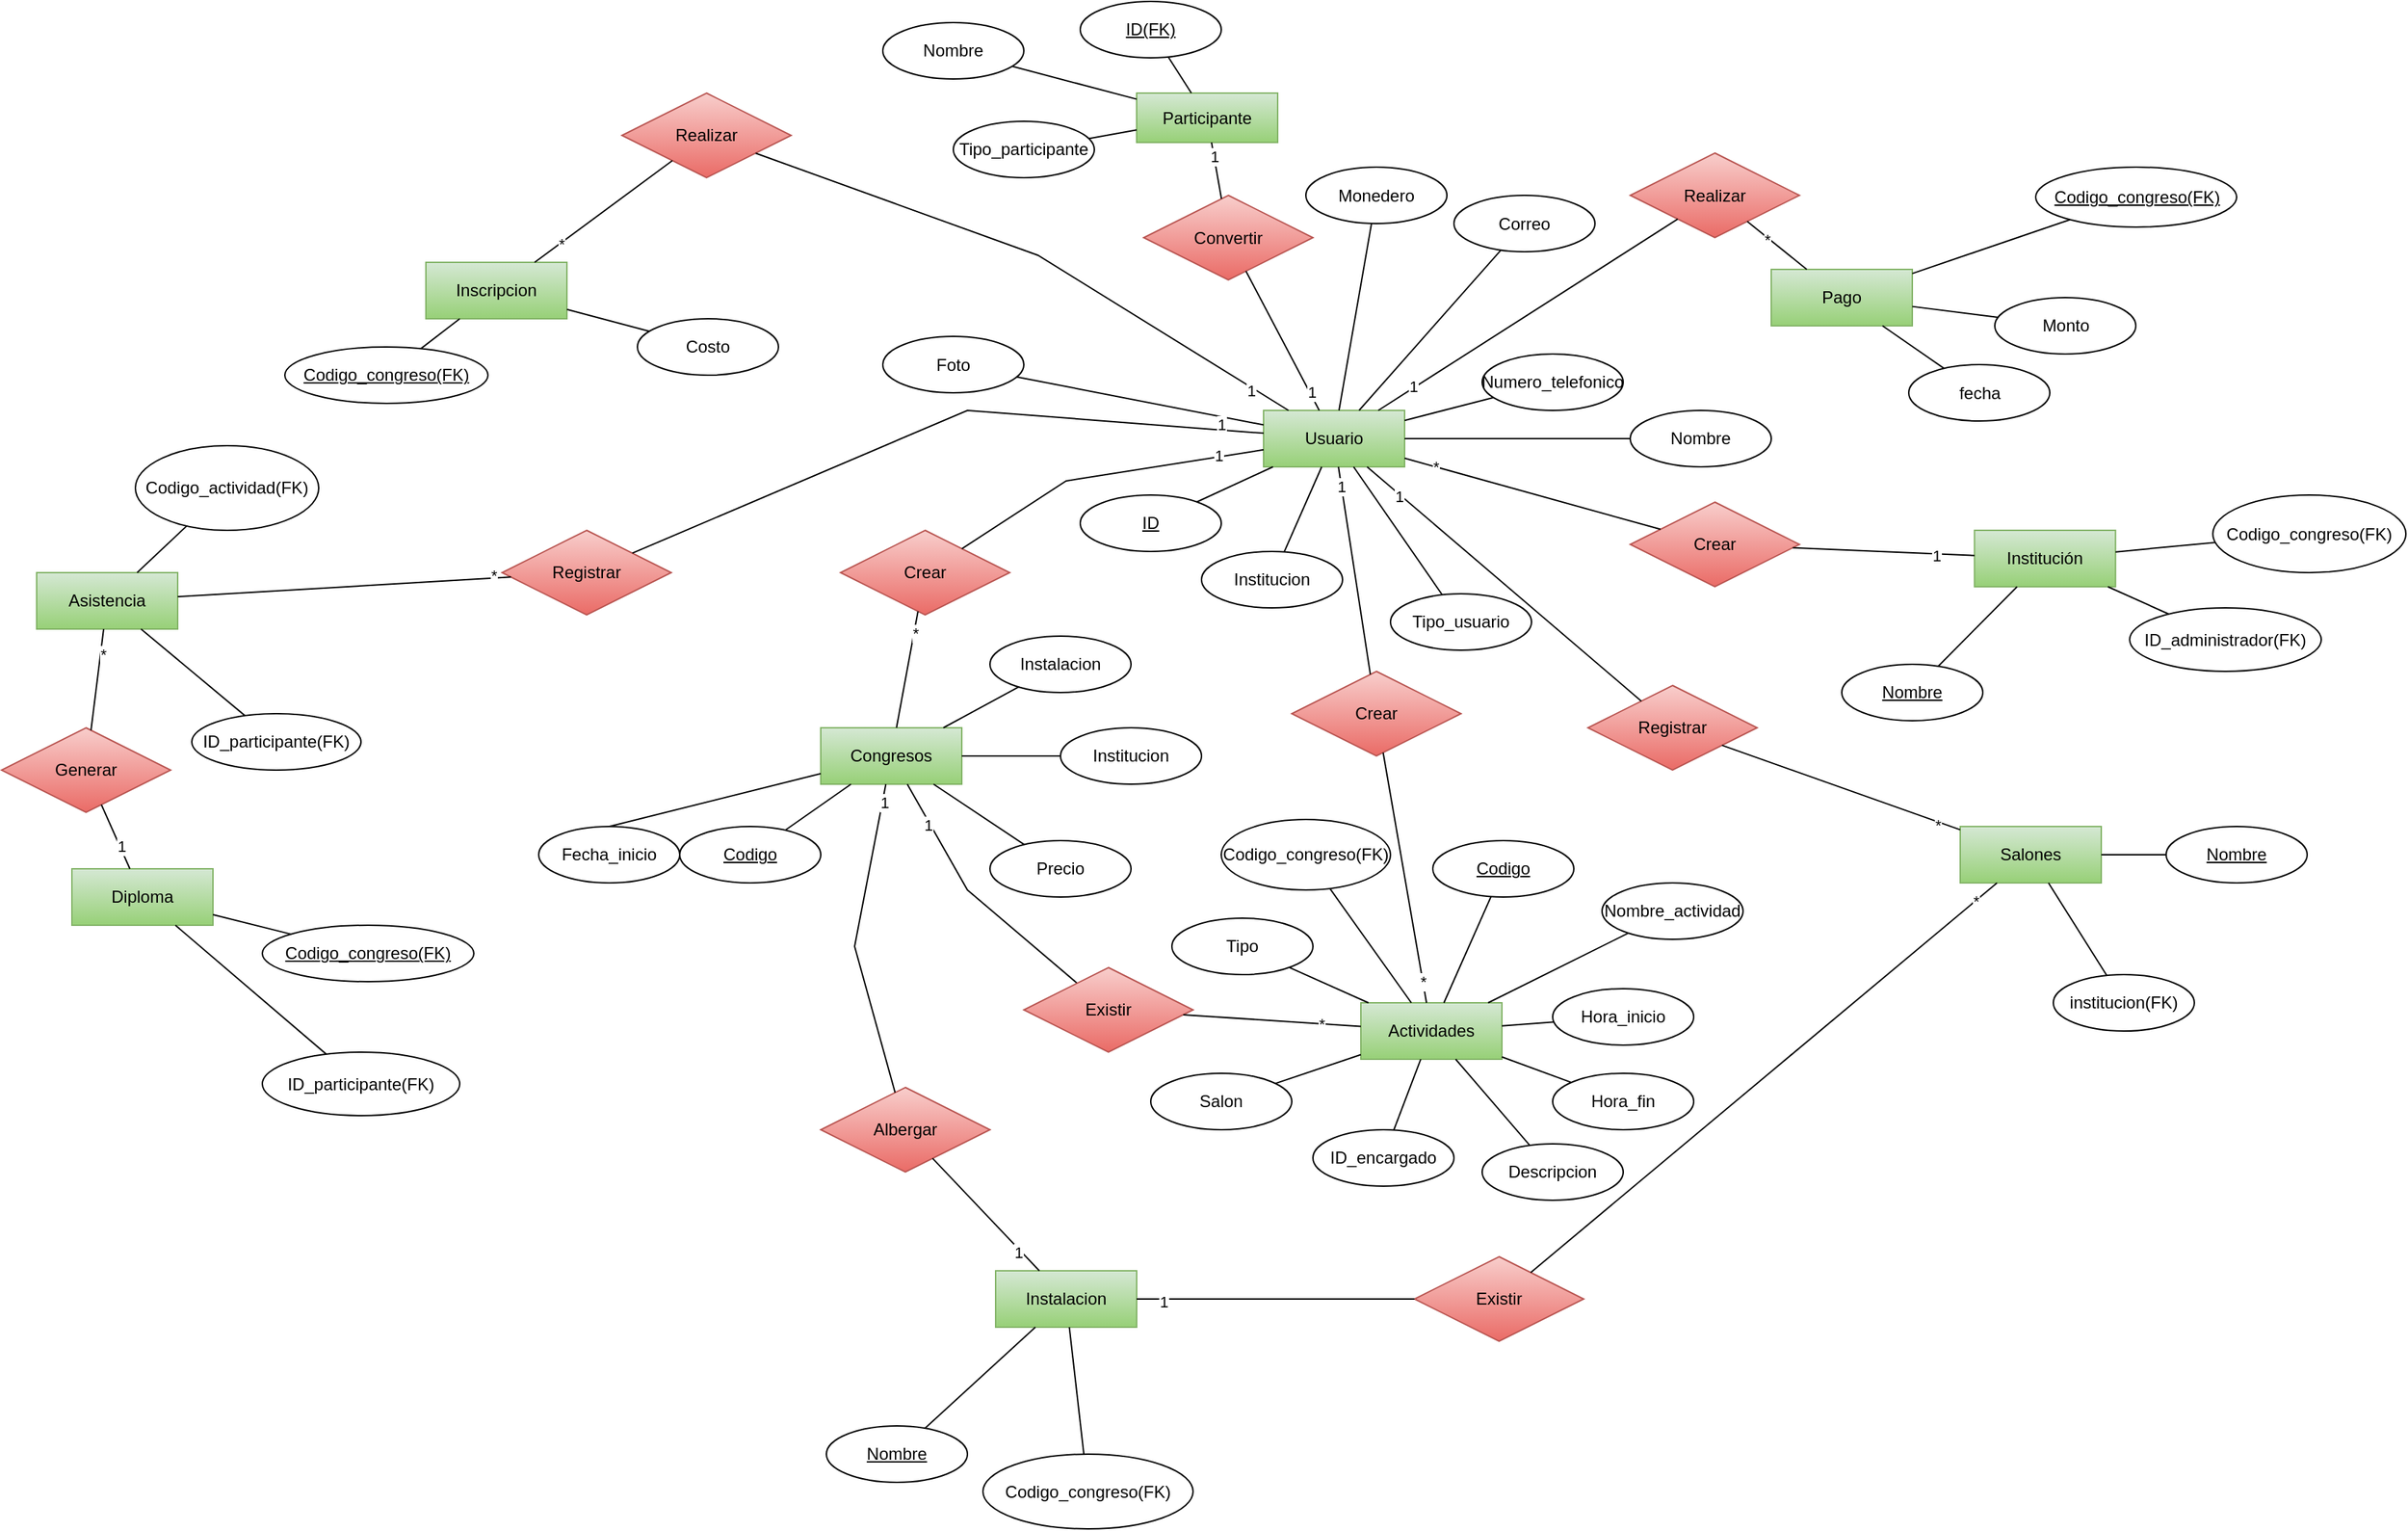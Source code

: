 <mxfile version="28.2.0">
  <diagram name="Página-1" id="z4ZHHx1dW8HFqXrWjtYF">
    <mxGraphModel dx="2134" dy="507" grid="1" gridSize="10" guides="1" tooltips="1" connect="1" arrows="1" fold="1" page="1" pageScale="1" pageWidth="827" pageHeight="1169" math="0" shadow="0">
      <root>
        <mxCell id="0" />
        <mxCell id="1" parent="0" />
        <mxCell id="nPS0i1MAZZOlSy1IJu1n-2" value="Participante" style="whiteSpace=wrap;html=1;align=center;fillColor=#d5e8d4;gradientColor=#97d077;strokeColor=#82b366;" parent="1" vertex="1">
          <mxGeometry x="620" y="95" width="100" height="35" as="geometry" />
        </mxCell>
        <mxCell id="nPS0i1MAZZOlSy1IJu1n-3" value="Congresos" style="whiteSpace=wrap;html=1;align=center;fillColor=#d5e8d4;gradientColor=#97d077;strokeColor=#82b366;" parent="1" vertex="1">
          <mxGeometry x="396" y="545" width="100" height="40" as="geometry" />
        </mxCell>
        <mxCell id="nPS0i1MAZZOlSy1IJu1n-4" value="Usuario" style="whiteSpace=wrap;html=1;align=center;fillColor=#d5e8d4;gradientColor=#97d077;strokeColor=#82b366;" parent="1" vertex="1">
          <mxGeometry x="710" y="320" width="100" height="40" as="geometry" />
        </mxCell>
        <mxCell id="nPS0i1MAZZOlSy1IJu1n-5" value="Inscripcion" style="whiteSpace=wrap;html=1;align=center;fillColor=#d5e8d4;gradientColor=#97d077;strokeColor=#82b366;" parent="1" vertex="1">
          <mxGeometry x="116" y="215" width="100" height="40" as="geometry" />
        </mxCell>
        <mxCell id="nPS0i1MAZZOlSy1IJu1n-6" value="Pago" style="whiteSpace=wrap;html=1;align=center;fillColor=#d5e8d4;gradientColor=#97d077;strokeColor=#82b366;" parent="1" vertex="1">
          <mxGeometry x="1070" y="220" width="100" height="40" as="geometry" />
        </mxCell>
        <mxCell id="nPS0i1MAZZOlSy1IJu1n-7" value="Institución" style="whiteSpace=wrap;html=1;align=center;fillColor=#d5e8d4;gradientColor=#97d077;strokeColor=#82b366;" parent="1" vertex="1">
          <mxGeometry x="1214.12" y="405" width="100" height="40" as="geometry" />
        </mxCell>
        <mxCell id="nPS0i1MAZZOlSy1IJu1n-8" value="Actividades" style="whiteSpace=wrap;html=1;align=center;fillColor=#d5e8d4;gradientColor=#97d077;strokeColor=#82b366;" parent="1" vertex="1">
          <mxGeometry x="779" y="740" width="100" height="40" as="geometry" />
        </mxCell>
        <mxCell id="CbRSpRGA7L23qUhm0tEp-2" value="Salones" style="whiteSpace=wrap;html=1;align=center;fillColor=#d5e8d4;gradientColor=#97d077;strokeColor=#82b366;" parent="1" vertex="1">
          <mxGeometry x="1204" y="615" width="100" height="40" as="geometry" />
        </mxCell>
        <mxCell id="CbRSpRGA7L23qUhm0tEp-4" value="Fecha_inicio" style="ellipse;whiteSpace=wrap;html=1;align=center;" parent="1" vertex="1">
          <mxGeometry x="196" y="615" width="100" height="40" as="geometry" />
        </mxCell>
        <mxCell id="CbRSpRGA7L23qUhm0tEp-5" value="Codigo" style="ellipse;whiteSpace=wrap;html=1;align=center;fontStyle=4;" parent="1" vertex="1">
          <mxGeometry x="296" y="615" width="100" height="40" as="geometry" />
        </mxCell>
        <mxCell id="CbRSpRGA7L23qUhm0tEp-6" value="Precio" style="ellipse;whiteSpace=wrap;html=1;align=center;" parent="1" vertex="1">
          <mxGeometry x="516" y="625" width="100" height="40" as="geometry" />
        </mxCell>
        <mxCell id="CbRSpRGA7L23qUhm0tEp-7" value="Institucion" style="ellipse;whiteSpace=wrap;html=1;align=center;" parent="1" vertex="1">
          <mxGeometry x="566" y="545" width="100" height="40" as="geometry" />
        </mxCell>
        <mxCell id="CbRSpRGA7L23qUhm0tEp-14" value="" style="endArrow=none;html=1;rounded=0;entryX=0.5;entryY=0;entryDx=0;entryDy=0;" parent="1" source="nPS0i1MAZZOlSy1IJu1n-3" target="CbRSpRGA7L23qUhm0tEp-4" edge="1">
          <mxGeometry relative="1" as="geometry">
            <mxPoint x="326" y="635" as="sourcePoint" />
            <mxPoint x="486" y="635" as="targetPoint" />
          </mxGeometry>
        </mxCell>
        <mxCell id="CbRSpRGA7L23qUhm0tEp-15" value="&lt;span style=&quot;color: rgba(0, 0, 0, 0); font-family: monospace; font-size: 0px; text-align: start; background-color: rgb(236, 236, 236);&quot;&gt;%3CmxGraphModel%3E%3Croot%3E%3CmxCell%20id%3D%220%22%2F%3E%3CmxCell%20id%3D%221%22%20parent%3D%220%22%2F%3E%3CmxCell%20id%3D%222%22%20value%3D%22%22%20style%3D%22endArrow%3Dnone%3Bhtml%3D1%3Brounded%3D0%3BentryX%3D0.5%3BentryY%3D0%3BentryDx%3D0%3BentryDy%3D0%3B%22%20edge%3D%221%22%20parent%3D%221%22%3E%3CmxGeometry%20relative%3D%221%22%20as%3D%22geometry%22%3E%3CmxPoint%20x%3D%22283%22%20y%3D%22170%22%20as%3D%22sourcePoint%22%2F%3E%3CmxPoint%20x%3D%22260%22%20y%3D%22240%22%20as%3D%22targetPoint%22%2F%3E%3C%2FmxGeometry%3E%3C%2FmxCell%3E%3C%2Froot%3E%3C%2FmxGraphModel%3E&lt;/span&gt;" style="endArrow=none;html=1;rounded=0;" parent="1" source="nPS0i1MAZZOlSy1IJu1n-3" target="CbRSpRGA7L23qUhm0tEp-5" edge="1">
          <mxGeometry relative="1" as="geometry">
            <mxPoint x="309" y="645" as="sourcePoint" />
            <mxPoint x="286" y="715" as="targetPoint" />
          </mxGeometry>
        </mxCell>
        <mxCell id="CbRSpRGA7L23qUhm0tEp-16" value="" style="endArrow=none;html=1;rounded=0;" parent="1" source="nPS0i1MAZZOlSy1IJu1n-3" target="BLO4KrU1FRgQuHpVXwGi-27" edge="1">
          <mxGeometry relative="1" as="geometry">
            <mxPoint x="449" y="595" as="sourcePoint" />
            <mxPoint x="547.646" y="710.726" as="targetPoint" />
            <Array as="points">
              <mxPoint x="500" y="660" />
            </Array>
          </mxGeometry>
        </mxCell>
        <mxCell id="BLO4KrU1FRgQuHpVXwGi-34" value="1" style="edgeLabel;html=1;align=center;verticalAlign=middle;resizable=0;points=[];" vertex="1" connectable="0" parent="CbRSpRGA7L23qUhm0tEp-16">
          <mxGeometry x="-0.659" y="-1" relative="1" as="geometry">
            <mxPoint x="-1" as="offset" />
          </mxGeometry>
        </mxCell>
        <mxCell id="CbRSpRGA7L23qUhm0tEp-17" value="" style="endArrow=none;html=1;rounded=0;" parent="1" source="nPS0i1MAZZOlSy1IJu1n-3" target="CbRSpRGA7L23qUhm0tEp-6" edge="1">
          <mxGeometry relative="1" as="geometry">
            <mxPoint x="549" y="615" as="sourcePoint" />
            <mxPoint x="526" y="685" as="targetPoint" />
          </mxGeometry>
        </mxCell>
        <mxCell id="CbRSpRGA7L23qUhm0tEp-18" value="" style="endArrow=none;html=1;rounded=0;" parent="1" source="nPS0i1MAZZOlSy1IJu1n-3" target="CbRSpRGA7L23qUhm0tEp-7" edge="1">
          <mxGeometry relative="1" as="geometry">
            <mxPoint x="469" y="565" as="sourcePoint" />
            <mxPoint x="446" y="635" as="targetPoint" />
          </mxGeometry>
        </mxCell>
        <mxCell id="CbRSpRGA7L23qUhm0tEp-19" value="Foto" style="ellipse;whiteSpace=wrap;html=1;align=center;" parent="1" vertex="1">
          <mxGeometry x="440" y="267.5" width="100" height="40" as="geometry" />
        </mxCell>
        <mxCell id="CbRSpRGA7L23qUhm0tEp-20" value="Nombre" style="ellipse;whiteSpace=wrap;html=1;align=center;" parent="1" vertex="1">
          <mxGeometry x="440" y="45" width="100" height="40" as="geometry" />
        </mxCell>
        <mxCell id="CbRSpRGA7L23qUhm0tEp-22" value="Correo" style="ellipse;whiteSpace=wrap;html=1;align=center;" parent="1" vertex="1">
          <mxGeometry x="845" y="167.5" width="100" height="40" as="geometry" />
        </mxCell>
        <mxCell id="CbRSpRGA7L23qUhm0tEp-23" value="Numero_telefonico" style="ellipse;whiteSpace=wrap;html=1;align=center;" parent="1" vertex="1">
          <mxGeometry x="865" y="280" width="100" height="40" as="geometry" />
        </mxCell>
        <mxCell id="CbRSpRGA7L23qUhm0tEp-25" value="ID(FK)" style="ellipse;whiteSpace=wrap;html=1;align=center;fontStyle=4;" parent="1" vertex="1">
          <mxGeometry x="580" y="30" width="100" height="40" as="geometry" />
        </mxCell>
        <mxCell id="CbRSpRGA7L23qUhm0tEp-27" value="" style="endArrow=none;html=1;rounded=0;" parent="1" source="nPS0i1MAZZOlSy1IJu1n-4" target="CbRSpRGA7L23qUhm0tEp-19" edge="1">
          <mxGeometry relative="1" as="geometry">
            <mxPoint x="470" y="188" as="sourcePoint" />
            <mxPoint x="615" y="155" as="targetPoint" />
          </mxGeometry>
        </mxCell>
        <mxCell id="CbRSpRGA7L23qUhm0tEp-29" value="" style="endArrow=none;html=1;rounded=0;" parent="1" source="nPS0i1MAZZOlSy1IJu1n-2" target="CbRSpRGA7L23qUhm0tEp-25" edge="1">
          <mxGeometry relative="1" as="geometry">
            <mxPoint x="760" y="178" as="sourcePoint" />
            <mxPoint x="905" y="145" as="targetPoint" />
          </mxGeometry>
        </mxCell>
        <mxCell id="CbRSpRGA7L23qUhm0tEp-30" value="" style="endArrow=none;html=1;rounded=0;" parent="1" source="nPS0i1MAZZOlSy1IJu1n-4" target="CbRSpRGA7L23qUhm0tEp-22" edge="1">
          <mxGeometry relative="1" as="geometry">
            <mxPoint x="770" y="168" as="sourcePoint" />
            <mxPoint x="915" y="135" as="targetPoint" />
          </mxGeometry>
        </mxCell>
        <mxCell id="CbRSpRGA7L23qUhm0tEp-31" value="" style="endArrow=none;html=1;rounded=0;" parent="1" source="nPS0i1MAZZOlSy1IJu1n-4" target="CbRSpRGA7L23qUhm0tEp-23" edge="1">
          <mxGeometry relative="1" as="geometry">
            <mxPoint x="770" y="168" as="sourcePoint" />
            <mxPoint x="915" y="135" as="targetPoint" />
          </mxGeometry>
        </mxCell>
        <mxCell id="CbRSpRGA7L23qUhm0tEp-32" value="" style="endArrow=none;html=1;rounded=0;" parent="1" source="nPS0i1MAZZOlSy1IJu1n-2" target="CbRSpRGA7L23qUhm0tEp-20" edge="1">
          <mxGeometry relative="1" as="geometry">
            <mxPoint x="690" y="198" as="sourcePoint" />
            <mxPoint x="835" y="165" as="targetPoint" />
          </mxGeometry>
        </mxCell>
        <mxCell id="CbRSpRGA7L23qUhm0tEp-33" value="Costo" style="ellipse;whiteSpace=wrap;html=1;align=center;" parent="1" vertex="1">
          <mxGeometry x="266" y="255" width="100" height="40" as="geometry" />
        </mxCell>
        <mxCell id="CbRSpRGA7L23qUhm0tEp-34" value="Codigo_congreso(FK)" style="ellipse;whiteSpace=wrap;html=1;align=center;fontStyle=4;" parent="1" vertex="1">
          <mxGeometry x="16" y="275" width="144" height="40" as="geometry" />
        </mxCell>
        <mxCell id="CbRSpRGA7L23qUhm0tEp-35" value="" style="endArrow=none;html=1;rounded=0;" parent="1" source="CbRSpRGA7L23qUhm0tEp-34" target="nPS0i1MAZZOlSy1IJu1n-5" edge="1">
          <mxGeometry relative="1" as="geometry">
            <mxPoint x="176" y="338" as="sourcePoint" />
            <mxPoint x="321" y="305" as="targetPoint" />
          </mxGeometry>
        </mxCell>
        <mxCell id="CbRSpRGA7L23qUhm0tEp-36" value="" style="endArrow=none;html=1;rounded=0;" parent="1" source="nPS0i1MAZZOlSy1IJu1n-5" target="CbRSpRGA7L23qUhm0tEp-33" edge="1">
          <mxGeometry relative="1" as="geometry">
            <mxPoint x="166" y="278" as="sourcePoint" />
            <mxPoint x="311" y="245" as="targetPoint" />
          </mxGeometry>
        </mxCell>
        <mxCell id="CbRSpRGA7L23qUhm0tEp-37" value="fecha" style="ellipse;whiteSpace=wrap;html=1;align=center;" parent="1" vertex="1">
          <mxGeometry x="1167.5" y="287.5" width="100" height="40" as="geometry" />
        </mxCell>
        <mxCell id="CbRSpRGA7L23qUhm0tEp-38" value="Codigo_congreso(FK)" style="ellipse;whiteSpace=wrap;html=1;align=center;fontStyle=4;" parent="1" vertex="1">
          <mxGeometry x="1257.5" y="147.5" width="142.5" height="42.5" as="geometry" />
        </mxCell>
        <mxCell id="CbRSpRGA7L23qUhm0tEp-39" value="Monto" style="ellipse;whiteSpace=wrap;html=1;align=center;" parent="1" vertex="1">
          <mxGeometry x="1228.5" y="240" width="100" height="40" as="geometry" />
        </mxCell>
        <mxCell id="CbRSpRGA7L23qUhm0tEp-40" value="" style="endArrow=none;html=1;rounded=0;" parent="1" source="nPS0i1MAZZOlSy1IJu1n-6" target="CbRSpRGA7L23qUhm0tEp-38" edge="1">
          <mxGeometry relative="1" as="geometry">
            <mxPoint x="1122.5" y="230" as="sourcePoint" />
            <mxPoint x="1282.5" y="230" as="targetPoint" />
          </mxGeometry>
        </mxCell>
        <mxCell id="CbRSpRGA7L23qUhm0tEp-42" value="" style="endArrow=none;html=1;rounded=0;" parent="1" source="nPS0i1MAZZOlSy1IJu1n-6" target="CbRSpRGA7L23qUhm0tEp-39" edge="1">
          <mxGeometry relative="1" as="geometry">
            <mxPoint x="1192.5" y="253" as="sourcePoint" />
            <mxPoint x="1337.5" y="220" as="targetPoint" />
          </mxGeometry>
        </mxCell>
        <mxCell id="CbRSpRGA7L23qUhm0tEp-43" value="" style="endArrow=none;html=1;rounded=0;" parent="1" source="nPS0i1MAZZOlSy1IJu1n-6" target="CbRSpRGA7L23qUhm0tEp-37" edge="1">
          <mxGeometry relative="1" as="geometry">
            <mxPoint x="1182.5" y="273" as="sourcePoint" />
            <mxPoint x="1205.804" y="311.981" as="targetPoint" />
          </mxGeometry>
        </mxCell>
        <mxCell id="CbRSpRGA7L23qUhm0tEp-44" value="Monedero" style="ellipse;whiteSpace=wrap;html=1;align=center;" parent="1" vertex="1">
          <mxGeometry x="740" y="147.5" width="100" height="40" as="geometry" />
        </mxCell>
        <mxCell id="CbRSpRGA7L23qUhm0tEp-46" value="Tipo_usuario" style="ellipse;whiteSpace=wrap;html=1;align=center;" parent="1" vertex="1">
          <mxGeometry x="800" y="450" width="100" height="40" as="geometry" />
        </mxCell>
        <mxCell id="CbRSpRGA7L23qUhm0tEp-47" value="ID" style="ellipse;whiteSpace=wrap;html=1;align=center;fontStyle=4;" parent="1" vertex="1">
          <mxGeometry x="580" y="380" width="100" height="40" as="geometry" />
        </mxCell>
        <mxCell id="CbRSpRGA7L23qUhm0tEp-49" value="" style="endArrow=none;html=1;rounded=0;" parent="1" source="CbRSpRGA7L23qUhm0tEp-47" target="nPS0i1MAZZOlSy1IJu1n-4" edge="1">
          <mxGeometry relative="1" as="geometry">
            <mxPoint x="580" y="323" as="sourcePoint" />
            <mxPoint x="725" y="290" as="targetPoint" />
          </mxGeometry>
        </mxCell>
        <mxCell id="CbRSpRGA7L23qUhm0tEp-50" value="" style="endArrow=none;html=1;rounded=0;" parent="1" source="nPS0i1MAZZOlSy1IJu1n-4" target="CbRSpRGA7L23qUhm0tEp-44" edge="1">
          <mxGeometry relative="1" as="geometry">
            <mxPoint x="720" y="290" as="sourcePoint" />
            <mxPoint x="769" y="295" as="targetPoint" />
          </mxGeometry>
        </mxCell>
        <mxCell id="CbRSpRGA7L23qUhm0tEp-51" value="" style="endArrow=none;html=1;rounded=0;" parent="1" source="CbRSpRGA7L23qUhm0tEp-46" target="nPS0i1MAZZOlSy1IJu1n-4" edge="1">
          <mxGeometry relative="1" as="geometry">
            <mxPoint x="800" y="430" as="sourcePoint" />
            <mxPoint x="925" y="400" as="targetPoint" />
          </mxGeometry>
        </mxCell>
        <mxCell id="CbRSpRGA7L23qUhm0tEp-52" value="Tipo_participante" style="ellipse;whiteSpace=wrap;html=1;align=center;" parent="1" vertex="1">
          <mxGeometry x="490" y="115" width="100" height="40" as="geometry" />
        </mxCell>
        <mxCell id="CbRSpRGA7L23qUhm0tEp-53" value="" style="endArrow=none;html=1;rounded=0;" parent="1" source="CbRSpRGA7L23qUhm0tEp-52" target="nPS0i1MAZZOlSy1IJu1n-2" edge="1">
          <mxGeometry relative="1" as="geometry">
            <mxPoint x="590" y="118" as="sourcePoint" />
            <mxPoint x="735" y="85" as="targetPoint" />
          </mxGeometry>
        </mxCell>
        <mxCell id="CbRSpRGA7L23qUhm0tEp-54" value="Salon" style="ellipse;whiteSpace=wrap;html=1;align=center;" parent="1" vertex="1">
          <mxGeometry x="630" y="790" width="100" height="40" as="geometry" />
        </mxCell>
        <mxCell id="CbRSpRGA7L23qUhm0tEp-55" value="ID_encargado" style="ellipse;whiteSpace=wrap;html=1;align=center;" parent="1" vertex="1">
          <mxGeometry x="745" y="830" width="100" height="40" as="geometry" />
        </mxCell>
        <mxCell id="CbRSpRGA7L23qUhm0tEp-57" value="Descripcion" style="ellipse;whiteSpace=wrap;html=1;align=center;" parent="1" vertex="1">
          <mxGeometry x="865" y="840" width="100" height="40" as="geometry" />
        </mxCell>
        <mxCell id="CbRSpRGA7L23qUhm0tEp-58" value="Tipo" style="ellipse;whiteSpace=wrap;html=1;align=center;" parent="1" vertex="1">
          <mxGeometry x="645" y="680" width="100" height="40" as="geometry" />
        </mxCell>
        <mxCell id="CbRSpRGA7L23qUhm0tEp-60" value="Hora_inicio" style="ellipse;whiteSpace=wrap;html=1;align=center;" parent="1" vertex="1">
          <mxGeometry x="915" y="730" width="100" height="40" as="geometry" />
        </mxCell>
        <mxCell id="CbRSpRGA7L23qUhm0tEp-61" value="Hora_fin" style="ellipse;whiteSpace=wrap;html=1;align=center;" parent="1" vertex="1">
          <mxGeometry x="915" y="790" width="100" height="40" as="geometry" />
        </mxCell>
        <mxCell id="CbRSpRGA7L23qUhm0tEp-62" value="Codigo" style="ellipse;whiteSpace=wrap;html=1;align=center;fontStyle=4;" parent="1" vertex="1">
          <mxGeometry x="830" y="625" width="100" height="40" as="geometry" />
        </mxCell>
        <mxCell id="CbRSpRGA7L23qUhm0tEp-63" value="" style="endArrow=none;html=1;rounded=0;" parent="1" source="CbRSpRGA7L23qUhm0tEp-55" target="nPS0i1MAZZOlSy1IJu1n-8" edge="1">
          <mxGeometry relative="1" as="geometry">
            <mxPoint x="805" y="833" as="sourcePoint" />
            <mxPoint x="950" y="800" as="targetPoint" />
          </mxGeometry>
        </mxCell>
        <mxCell id="CbRSpRGA7L23qUhm0tEp-64" value="" style="endArrow=none;html=1;rounded=0;" parent="1" source="CbRSpRGA7L23qUhm0tEp-62" target="nPS0i1MAZZOlSy1IJu1n-8" edge="1">
          <mxGeometry relative="1" as="geometry">
            <mxPoint x="825" y="803" as="sourcePoint" />
            <mxPoint x="970" y="770" as="targetPoint" />
          </mxGeometry>
        </mxCell>
        <mxCell id="CbRSpRGA7L23qUhm0tEp-66" value="" style="endArrow=none;html=1;rounded=0;" parent="1" source="nPS0i1MAZZOlSy1IJu1n-8" target="CbRSpRGA7L23qUhm0tEp-60" edge="1">
          <mxGeometry relative="1" as="geometry">
            <mxPoint x="845" y="793" as="sourcePoint" />
            <mxPoint x="985" y="760" as="targetPoint" />
          </mxGeometry>
        </mxCell>
        <mxCell id="CbRSpRGA7L23qUhm0tEp-67" value="" style="endArrow=none;html=1;rounded=0;" parent="1" source="nPS0i1MAZZOlSy1IJu1n-8" target="CbRSpRGA7L23qUhm0tEp-61" edge="1">
          <mxGeometry relative="1" as="geometry">
            <mxPoint x="835" y="873" as="sourcePoint" />
            <mxPoint x="980" y="840" as="targetPoint" />
          </mxGeometry>
        </mxCell>
        <mxCell id="CbRSpRGA7L23qUhm0tEp-68" value="" style="endArrow=none;html=1;rounded=0;" parent="1" source="nPS0i1MAZZOlSy1IJu1n-8" target="CbRSpRGA7L23qUhm0tEp-57" edge="1">
          <mxGeometry relative="1" as="geometry">
            <mxPoint x="965" y="843" as="sourcePoint" />
            <mxPoint x="1110" y="810" as="targetPoint" />
          </mxGeometry>
        </mxCell>
        <mxCell id="CbRSpRGA7L23qUhm0tEp-69" value="" style="endArrow=none;html=1;rounded=0;" parent="1" source="CbRSpRGA7L23qUhm0tEp-54" target="nPS0i1MAZZOlSy1IJu1n-8" edge="1">
          <mxGeometry relative="1" as="geometry">
            <mxPoint x="855" y="873" as="sourcePoint" />
            <mxPoint x="1000" y="840" as="targetPoint" />
          </mxGeometry>
        </mxCell>
        <mxCell id="CbRSpRGA7L23qUhm0tEp-70" value="" style="endArrow=none;html=1;rounded=0;" parent="1" source="CbRSpRGA7L23qUhm0tEp-58" target="nPS0i1MAZZOlSy1IJu1n-8" edge="1">
          <mxGeometry relative="1" as="geometry">
            <mxPoint x="835" y="793" as="sourcePoint" />
            <mxPoint x="980" y="760" as="targetPoint" />
          </mxGeometry>
        </mxCell>
        <mxCell id="CbRSpRGA7L23qUhm0tEp-72" value="ID_administrador(FK)" style="ellipse;whiteSpace=wrap;html=1;align=center;" parent="1" vertex="1">
          <mxGeometry x="1324.12" y="460" width="135.88" height="45" as="geometry" />
        </mxCell>
        <mxCell id="CbRSpRGA7L23qUhm0tEp-74" value="Codigo_congreso(FK)" style="ellipse;whiteSpace=wrap;html=1;align=center;" parent="1" vertex="1">
          <mxGeometry x="1383.12" y="380" width="136.88" height="55" as="geometry" />
        </mxCell>
        <mxCell id="CbRSpRGA7L23qUhm0tEp-76" value="Nombre" style="ellipse;whiteSpace=wrap;html=1;align=center;fontStyle=4;" parent="1" vertex="1">
          <mxGeometry x="1120" y="500" width="100" height="40" as="geometry" />
        </mxCell>
        <mxCell id="CbRSpRGA7L23qUhm0tEp-77" value="" style="endArrow=none;html=1;rounded=0;" parent="1" source="nPS0i1MAZZOlSy1IJu1n-7" target="CbRSpRGA7L23qUhm0tEp-76" edge="1">
          <mxGeometry relative="1" as="geometry">
            <mxPoint x="1194.12" y="468" as="sourcePoint" />
            <mxPoint x="1205.038" y="476.834" as="targetPoint" />
          </mxGeometry>
        </mxCell>
        <mxCell id="CbRSpRGA7L23qUhm0tEp-78" value="" style="endArrow=none;html=1;rounded=0;" parent="1" source="nPS0i1MAZZOlSy1IJu1n-7" target="CbRSpRGA7L23qUhm0tEp-72" edge="1">
          <mxGeometry relative="1" as="geometry">
            <mxPoint x="1324.12" y="528" as="sourcePoint" />
            <mxPoint x="1469.12" y="495" as="targetPoint" />
          </mxGeometry>
        </mxCell>
        <mxCell id="CbRSpRGA7L23qUhm0tEp-79" value="" style="endArrow=none;html=1;rounded=0;" parent="1" source="CbRSpRGA7L23qUhm0tEp-74" target="nPS0i1MAZZOlSy1IJu1n-7" edge="1">
          <mxGeometry relative="1" as="geometry">
            <mxPoint x="1354.12" y="538" as="sourcePoint" />
            <mxPoint x="1499.12" y="505" as="targetPoint" />
          </mxGeometry>
        </mxCell>
        <mxCell id="CbRSpRGA7L23qUhm0tEp-80" value="institucion(FK)" style="ellipse;whiteSpace=wrap;html=1;align=center;" parent="1" vertex="1">
          <mxGeometry x="1270" y="720" width="100" height="40" as="geometry" />
        </mxCell>
        <mxCell id="CbRSpRGA7L23qUhm0tEp-82" value="Nombre" style="ellipse;whiteSpace=wrap;html=1;align=center;fontStyle=4;" parent="1" vertex="1">
          <mxGeometry x="1350" y="615" width="100" height="40" as="geometry" />
        </mxCell>
        <mxCell id="CbRSpRGA7L23qUhm0tEp-84" value="" style="endArrow=none;html=1;rounded=0;" parent="1" source="CbRSpRGA7L23qUhm0tEp-80" target="CbRSpRGA7L23qUhm0tEp-2" edge="1">
          <mxGeometry relative="1" as="geometry">
            <mxPoint x="1160" y="628" as="sourcePoint" />
            <mxPoint x="1305" y="595" as="targetPoint" />
          </mxGeometry>
        </mxCell>
        <mxCell id="CbRSpRGA7L23qUhm0tEp-85" value="" style="endArrow=none;html=1;rounded=0;" parent="1" source="CbRSpRGA7L23qUhm0tEp-2" target="CbRSpRGA7L23qUhm0tEp-82" edge="1">
          <mxGeometry relative="1" as="geometry">
            <mxPoint x="1340" y="595" as="sourcePoint" />
            <mxPoint x="1485" y="562" as="targetPoint" />
          </mxGeometry>
        </mxCell>
        <mxCell id="CbRSpRGA7L23qUhm0tEp-87" value="Asistencia" style="whiteSpace=wrap;html=1;align=center;fillColor=#d5e8d4;gradientColor=#97d077;strokeColor=#82b366;" parent="1" vertex="1">
          <mxGeometry x="-160" y="435" width="100" height="40" as="geometry" />
        </mxCell>
        <mxCell id="CbRSpRGA7L23qUhm0tEp-91" value="ID_participante(FK)" style="ellipse;whiteSpace=wrap;html=1;align=center;" parent="1" vertex="1">
          <mxGeometry x="-50" y="535" width="120" height="40" as="geometry" />
        </mxCell>
        <mxCell id="CbRSpRGA7L23qUhm0tEp-92" value="Nombre_actividad" style="ellipse;whiteSpace=wrap;html=1;align=center;" parent="1" vertex="1">
          <mxGeometry x="950" y="655" width="100" height="40" as="geometry" />
        </mxCell>
        <mxCell id="CbRSpRGA7L23qUhm0tEp-93" value="" style="endArrow=none;html=1;rounded=0;" parent="1" source="nPS0i1MAZZOlSy1IJu1n-8" target="CbRSpRGA7L23qUhm0tEp-92" edge="1">
          <mxGeometry relative="1" as="geometry">
            <mxPoint x="795" y="710" as="sourcePoint" />
            <mxPoint x="820" y="751" as="targetPoint" />
          </mxGeometry>
        </mxCell>
        <mxCell id="CbRSpRGA7L23qUhm0tEp-97" value="" style="endArrow=none;html=1;rounded=0;" parent="1" source="CbRSpRGA7L23qUhm0tEp-87" target="CbRSpRGA7L23qUhm0tEp-91" edge="1">
          <mxGeometry relative="1" as="geometry">
            <mxPoint x="-90" y="495" as="sourcePoint" />
            <mxPoint x="-65" y="536" as="targetPoint" />
          </mxGeometry>
        </mxCell>
        <mxCell id="CbRSpRGA7L23qUhm0tEp-99" value="" style="endArrow=none;html=1;rounded=0;" parent="1" source="CbRSpRGA7L23qUhm0tEp-87" target="BLO4KrU1FRgQuHpVXwGi-38" edge="1">
          <mxGeometry relative="1" as="geometry">
            <mxPoint x="-40" y="485" as="sourcePoint" />
            <mxPoint x="-18.675" y="410.857" as="targetPoint" />
          </mxGeometry>
        </mxCell>
        <mxCell id="CbRSpRGA7L23qUhm0tEp-100" value="Diploma" style="whiteSpace=wrap;html=1;align=center;fillColor=#d5e8d4;gradientColor=#97d077;strokeColor=#82b366;" parent="1" vertex="1">
          <mxGeometry x="-135" y="645" width="100" height="40" as="geometry" />
        </mxCell>
        <mxCell id="CbRSpRGA7L23qUhm0tEp-102" value="ID_participante(FK)" style="ellipse;whiteSpace=wrap;html=1;align=center;" parent="1" vertex="1">
          <mxGeometry y="775" width="140" height="45" as="geometry" />
        </mxCell>
        <mxCell id="CbRSpRGA7L23qUhm0tEp-104" value="" style="endArrow=none;html=1;rounded=0;" parent="1" source="CbRSpRGA7L23qUhm0tEp-100" target="CbRSpRGA7L23qUhm0tEp-102" edge="1">
          <mxGeometry relative="1" as="geometry">
            <mxPoint x="-40" y="735" as="sourcePoint" />
            <mxPoint x="-15" y="776" as="targetPoint" />
          </mxGeometry>
        </mxCell>
        <mxCell id="CbRSpRGA7L23qUhm0tEp-105" value="Codigo_congreso(FK)" style="ellipse;whiteSpace=wrap;html=1;align=center;fontStyle=4;" parent="1" vertex="1">
          <mxGeometry y="685" width="150" height="40" as="geometry" />
        </mxCell>
        <mxCell id="CbRSpRGA7L23qUhm0tEp-106" value="" style="endArrow=none;html=1;rounded=0;" parent="1" source="CbRSpRGA7L23qUhm0tEp-100" target="CbRSpRGA7L23qUhm0tEp-105" edge="1">
          <mxGeometry relative="1" as="geometry">
            <mxPoint x="10" y="725" as="sourcePoint" />
            <mxPoint x="55" y="736" as="targetPoint" />
          </mxGeometry>
        </mxCell>
        <mxCell id="VpoUK2NA3Lu52OTUJrX9-1" value="Institucion" style="ellipse;whiteSpace=wrap;html=1;align=center;" parent="1" vertex="1">
          <mxGeometry x="666" y="420" width="100" height="40" as="geometry" />
        </mxCell>
        <mxCell id="VpoUK2NA3Lu52OTUJrX9-2" value="" style="endArrow=none;html=1;rounded=0;" parent="1" source="VpoUK2NA3Lu52OTUJrX9-1" target="nPS0i1MAZZOlSy1IJu1n-4" edge="1">
          <mxGeometry relative="1" as="geometry">
            <mxPoint x="716" y="410" as="sourcePoint" />
            <mxPoint x="770" y="385" as="targetPoint" />
          </mxGeometry>
        </mxCell>
        <mxCell id="VpoUK2NA3Lu52OTUJrX9-3" value="Realizar" style="shape=rhombus;perimeter=rhombusPerimeter;whiteSpace=wrap;html=1;align=center;fillColor=#f8cecc;strokeColor=#b85450;gradientColor=#ea6b66;" parent="1" vertex="1">
          <mxGeometry x="255" y="95" width="120" height="60" as="geometry" />
        </mxCell>
        <mxCell id="VpoUK2NA3Lu52OTUJrX9-4" value="" style="endArrow=none;html=1;rounded=0;" parent="1" source="VpoUK2NA3Lu52OTUJrX9-3" target="nPS0i1MAZZOlSy1IJu1n-4" edge="1">
          <mxGeometry relative="1" as="geometry">
            <mxPoint x="490" y="210" as="sourcePoint" />
            <mxPoint x="650" y="210" as="targetPoint" />
            <Array as="points">
              <mxPoint x="550" y="210" />
            </Array>
          </mxGeometry>
        </mxCell>
        <mxCell id="VpoUK2NA3Lu52OTUJrX9-6" value="1" style="edgeLabel;html=1;align=center;verticalAlign=middle;resizable=0;points=[];" parent="VpoUK2NA3Lu52OTUJrX9-4" vertex="1" connectable="0">
          <mxGeometry x="0.859" y="-2" relative="1" as="geometry">
            <mxPoint as="offset" />
          </mxGeometry>
        </mxCell>
        <mxCell id="VpoUK2NA3Lu52OTUJrX9-5" value="" style="endArrow=none;html=1;rounded=0;" parent="1" source="nPS0i1MAZZOlSy1IJu1n-5" target="VpoUK2NA3Lu52OTUJrX9-3" edge="1">
          <mxGeometry relative="1" as="geometry">
            <mxPoint x="456" y="85" as="sourcePoint" />
            <mxPoint x="616" y="85" as="targetPoint" />
          </mxGeometry>
        </mxCell>
        <mxCell id="VpoUK2NA3Lu52OTUJrX9-7" value="*" style="edgeLabel;html=1;align=center;verticalAlign=middle;resizable=0;points=[];" parent="VpoUK2NA3Lu52OTUJrX9-5" vertex="1" connectable="0">
          <mxGeometry x="-0.623" y="-1" relative="1" as="geometry">
            <mxPoint as="offset" />
          </mxGeometry>
        </mxCell>
        <mxCell id="VpoUK2NA3Lu52OTUJrX9-8" value="Realizar" style="shape=rhombus;perimeter=rhombusPerimeter;whiteSpace=wrap;html=1;align=center;fillColor=#f8cecc;strokeColor=#b85450;gradientColor=#ea6b66;" parent="1" vertex="1">
          <mxGeometry x="970" y="137.5" width="120" height="60" as="geometry" />
        </mxCell>
        <mxCell id="VpoUK2NA3Lu52OTUJrX9-9" value="" style="endArrow=none;html=1;rounded=0;" parent="1" source="nPS0i1MAZZOlSy1IJu1n-4" target="VpoUK2NA3Lu52OTUJrX9-8" edge="1">
          <mxGeometry relative="1" as="geometry">
            <mxPoint x="800" y="200" as="sourcePoint" />
            <mxPoint x="960" y="200" as="targetPoint" />
          </mxGeometry>
        </mxCell>
        <mxCell id="VpoUK2NA3Lu52OTUJrX9-13" value="1" style="edgeLabel;html=1;align=center;verticalAlign=middle;resizable=0;points=[];" parent="VpoUK2NA3Lu52OTUJrX9-9" vertex="1" connectable="0">
          <mxGeometry x="-0.76" y="1" relative="1" as="geometry">
            <mxPoint as="offset" />
          </mxGeometry>
        </mxCell>
        <mxCell id="VpoUK2NA3Lu52OTUJrX9-10" value="" style="endArrow=none;html=1;rounded=0;" parent="1" source="nPS0i1MAZZOlSy1IJu1n-6" target="VpoUK2NA3Lu52OTUJrX9-8" edge="1">
          <mxGeometry relative="1" as="geometry">
            <mxPoint x="887.5" y="120" as="sourcePoint" />
            <mxPoint x="1118.241" y="169.63" as="targetPoint" />
          </mxGeometry>
        </mxCell>
        <mxCell id="VpoUK2NA3Lu52OTUJrX9-14" value="*" style="edgeLabel;html=1;align=center;verticalAlign=middle;resizable=0;points=[];" parent="VpoUK2NA3Lu52OTUJrX9-10" vertex="1" connectable="0">
          <mxGeometry x="0.311" y="1" relative="1" as="geometry">
            <mxPoint as="offset" />
          </mxGeometry>
        </mxCell>
        <mxCell id="VpoUK2NA3Lu52OTUJrX9-15" value="Crear" style="shape=rhombus;perimeter=rhombusPerimeter;whiteSpace=wrap;html=1;align=center;fillColor=#f8cecc;strokeColor=#b85450;gradientColor=#ea6b66;" parent="1" vertex="1">
          <mxGeometry x="730" y="505" width="120" height="60" as="geometry" />
        </mxCell>
        <mxCell id="VpoUK2NA3Lu52OTUJrX9-16" value="" style="endArrow=none;html=1;rounded=0;" parent="1" source="nPS0i1MAZZOlSy1IJu1n-4" target="VpoUK2NA3Lu52OTUJrX9-15" edge="1">
          <mxGeometry relative="1" as="geometry">
            <mxPoint x="830" y="420" as="sourcePoint" />
            <mxPoint x="990" y="420" as="targetPoint" />
          </mxGeometry>
        </mxCell>
        <mxCell id="VpoUK2NA3Lu52OTUJrX9-18" value="1" style="edgeLabel;html=1;align=center;verticalAlign=middle;resizable=0;points=[];" parent="VpoUK2NA3Lu52OTUJrX9-16" vertex="1" connectable="0">
          <mxGeometry x="-0.81" relative="1" as="geometry">
            <mxPoint as="offset" />
          </mxGeometry>
        </mxCell>
        <mxCell id="VpoUK2NA3Lu52OTUJrX9-17" value="" style="endArrow=none;html=1;rounded=0;" parent="1" source="nPS0i1MAZZOlSy1IJu1n-8" target="VpoUK2NA3Lu52OTUJrX9-15" edge="1">
          <mxGeometry relative="1" as="geometry">
            <mxPoint x="738.5" y="570" as="sourcePoint" />
            <mxPoint x="744.236" y="692.132" as="targetPoint" />
          </mxGeometry>
        </mxCell>
        <mxCell id="VpoUK2NA3Lu52OTUJrX9-19" value="*" style="edgeLabel;html=1;align=center;verticalAlign=middle;resizable=0;points=[];" parent="VpoUK2NA3Lu52OTUJrX9-17" vertex="1" connectable="0">
          <mxGeometry x="-0.832" relative="1" as="geometry">
            <mxPoint as="offset" />
          </mxGeometry>
        </mxCell>
        <mxCell id="VpoUK2NA3Lu52OTUJrX9-20" value="Crear" style="shape=rhombus;perimeter=rhombusPerimeter;whiteSpace=wrap;html=1;align=center;fillColor=#f8cecc;strokeColor=#b85450;gradientColor=#ea6b66;" parent="1" vertex="1">
          <mxGeometry x="410" y="405" width="120" height="60" as="geometry" />
        </mxCell>
        <mxCell id="VpoUK2NA3Lu52OTUJrX9-21" value="" style="endArrow=none;html=1;rounded=0;" parent="1" source="VpoUK2NA3Lu52OTUJrX9-20" target="nPS0i1MAZZOlSy1IJu1n-3" edge="1">
          <mxGeometry relative="1" as="geometry">
            <mxPoint x="510" y="600" as="sourcePoint" />
            <mxPoint x="670" y="600" as="targetPoint" />
          </mxGeometry>
        </mxCell>
        <mxCell id="VpoUK2NA3Lu52OTUJrX9-27" value="*" style="edgeLabel;html=1;align=center;verticalAlign=middle;resizable=0;points=[];" parent="VpoUK2NA3Lu52OTUJrX9-21" vertex="1" connectable="0">
          <mxGeometry x="-0.637" y="1" relative="1" as="geometry">
            <mxPoint as="offset" />
          </mxGeometry>
        </mxCell>
        <mxCell id="VpoUK2NA3Lu52OTUJrX9-22" value="Registrar" style="shape=rhombus;perimeter=rhombusPerimeter;whiteSpace=wrap;html=1;align=center;fillColor=#f8cecc;strokeColor=#b85450;gradientColor=#ea6b66;" parent="1" vertex="1">
          <mxGeometry x="170" y="405" width="120" height="60" as="geometry" />
        </mxCell>
        <mxCell id="VpoUK2NA3Lu52OTUJrX9-23" value="" style="endArrow=none;html=1;rounded=0;" parent="1" source="CbRSpRGA7L23qUhm0tEp-87" target="VpoUK2NA3Lu52OTUJrX9-22" edge="1">
          <mxGeometry relative="1" as="geometry">
            <mxPoint x="250" y="450" as="sourcePoint" />
            <mxPoint x="410" y="450" as="targetPoint" />
          </mxGeometry>
        </mxCell>
        <mxCell id="VpoUK2NA3Lu52OTUJrX9-29" value="*" style="edgeLabel;html=1;align=center;verticalAlign=middle;resizable=0;points=[];" parent="VpoUK2NA3Lu52OTUJrX9-23" vertex="1" connectable="0">
          <mxGeometry x="0.894" y="2" relative="1" as="geometry">
            <mxPoint as="offset" />
          </mxGeometry>
        </mxCell>
        <mxCell id="VpoUK2NA3Lu52OTUJrX9-24" value="" style="endArrow=none;html=1;rounded=0;" parent="1" source="VpoUK2NA3Lu52OTUJrX9-22" target="nPS0i1MAZZOlSy1IJu1n-4" edge="1">
          <mxGeometry relative="1" as="geometry">
            <mxPoint x="250" y="450" as="sourcePoint" />
            <mxPoint x="410" y="450" as="targetPoint" />
            <Array as="points">
              <mxPoint x="500" y="320" />
            </Array>
          </mxGeometry>
        </mxCell>
        <mxCell id="VpoUK2NA3Lu52OTUJrX9-28" value="1" style="edgeLabel;html=1;align=center;verticalAlign=middle;resizable=0;points=[];" parent="VpoUK2NA3Lu52OTUJrX9-24" vertex="1" connectable="0">
          <mxGeometry x="0.87" y="4" relative="1" as="geometry">
            <mxPoint as="offset" />
          </mxGeometry>
        </mxCell>
        <mxCell id="VpoUK2NA3Lu52OTUJrX9-25" value="" style="endArrow=none;html=1;rounded=0;" parent="1" source="VpoUK2NA3Lu52OTUJrX9-20" target="nPS0i1MAZZOlSy1IJu1n-4" edge="1">
          <mxGeometry relative="1" as="geometry">
            <mxPoint x="450" y="500" as="sourcePoint" />
            <mxPoint x="610" y="500" as="targetPoint" />
            <Array as="points">
              <mxPoint x="570" y="370" />
            </Array>
          </mxGeometry>
        </mxCell>
        <mxCell id="VpoUK2NA3Lu52OTUJrX9-26" value="1" style="edgeLabel;html=1;align=center;verticalAlign=middle;resizable=0;points=[];" parent="VpoUK2NA3Lu52OTUJrX9-25" vertex="1" connectable="0">
          <mxGeometry x="0.716" y="1" relative="1" as="geometry">
            <mxPoint as="offset" />
          </mxGeometry>
        </mxCell>
        <mxCell id="VpoUK2NA3Lu52OTUJrX9-30" value="Generar" style="shape=rhombus;perimeter=rhombusPerimeter;whiteSpace=wrap;html=1;align=center;fillColor=#f8cecc;strokeColor=#b85450;gradientColor=#ea6b66;" parent="1" vertex="1">
          <mxGeometry x="-185" y="545" width="120" height="60" as="geometry" />
        </mxCell>
        <mxCell id="VpoUK2NA3Lu52OTUJrX9-31" value="" style="endArrow=none;html=1;rounded=0;" parent="1" source="CbRSpRGA7L23qUhm0tEp-87" target="VpoUK2NA3Lu52OTUJrX9-30" edge="1">
          <mxGeometry relative="1" as="geometry">
            <mxPoint x="80" y="570" as="sourcePoint" />
            <mxPoint x="240" y="570" as="targetPoint" />
          </mxGeometry>
        </mxCell>
        <mxCell id="VpoUK2NA3Lu52OTUJrX9-33" value="*" style="edgeLabel;html=1;align=center;verticalAlign=middle;resizable=0;points=[];" parent="VpoUK2NA3Lu52OTUJrX9-31" vertex="1" connectable="0">
          <mxGeometry x="-0.52" y="1" relative="1" as="geometry">
            <mxPoint as="offset" />
          </mxGeometry>
        </mxCell>
        <mxCell id="VpoUK2NA3Lu52OTUJrX9-32" value="" style="endArrow=none;html=1;rounded=0;" parent="1" source="VpoUK2NA3Lu52OTUJrX9-30" target="CbRSpRGA7L23qUhm0tEp-100" edge="1">
          <mxGeometry relative="1" as="geometry">
            <mxPoint x="80" y="570" as="sourcePoint" />
            <mxPoint x="240" y="570" as="targetPoint" />
          </mxGeometry>
        </mxCell>
        <mxCell id="VpoUK2NA3Lu52OTUJrX9-34" value="1" style="edgeLabel;html=1;align=center;verticalAlign=middle;resizable=0;points=[];" parent="VpoUK2NA3Lu52OTUJrX9-32" vertex="1" connectable="0">
          <mxGeometry x="0.315" y="1" relative="1" as="geometry">
            <mxPoint as="offset" />
          </mxGeometry>
        </mxCell>
        <mxCell id="VpoUK2NA3Lu52OTUJrX9-35" value="Crear" style="shape=rhombus;perimeter=rhombusPerimeter;whiteSpace=wrap;html=1;align=center;fillColor=#f8cecc;strokeColor=#b85450;gradientColor=#ea6b66;" parent="1" vertex="1">
          <mxGeometry x="970" y="385" width="120" height="60" as="geometry" />
        </mxCell>
        <mxCell id="VpoUK2NA3Lu52OTUJrX9-36" value="" style="endArrow=none;html=1;rounded=0;" parent="1" source="VpoUK2NA3Lu52OTUJrX9-35" target="nPS0i1MAZZOlSy1IJu1n-7" edge="1">
          <mxGeometry relative="1" as="geometry">
            <mxPoint x="1110.002" y="452.059" as="sourcePoint" />
            <mxPoint x="1194.12" y="520" as="targetPoint" />
          </mxGeometry>
        </mxCell>
        <mxCell id="VpoUK2NA3Lu52OTUJrX9-38" value="1" style="edgeLabel;html=1;align=center;verticalAlign=middle;resizable=0;points=[];" parent="VpoUK2NA3Lu52OTUJrX9-36" vertex="1" connectable="0">
          <mxGeometry x="0.585" y="-1" relative="1" as="geometry">
            <mxPoint as="offset" />
          </mxGeometry>
        </mxCell>
        <mxCell id="VpoUK2NA3Lu52OTUJrX9-37" value="" style="endArrow=none;html=1;rounded=0;" parent="1" source="nPS0i1MAZZOlSy1IJu1n-4" target="VpoUK2NA3Lu52OTUJrX9-35" edge="1">
          <mxGeometry relative="1" as="geometry">
            <mxPoint x="940" y="510" as="sourcePoint" />
            <mxPoint x="1100" y="510" as="targetPoint" />
          </mxGeometry>
        </mxCell>
        <mxCell id="VpoUK2NA3Lu52OTUJrX9-39" value="*" style="edgeLabel;html=1;align=center;verticalAlign=middle;resizable=0;points=[];" parent="VpoUK2NA3Lu52OTUJrX9-37" vertex="1" connectable="0">
          <mxGeometry x="-0.755" relative="1" as="geometry">
            <mxPoint as="offset" />
          </mxGeometry>
        </mxCell>
        <mxCell id="VpoUK2NA3Lu52OTUJrX9-40" value="Registrar" style="shape=rhombus;perimeter=rhombusPerimeter;whiteSpace=wrap;html=1;align=center;fillColor=#f8cecc;strokeColor=#b85450;gradientColor=#ea6b66;" parent="1" vertex="1">
          <mxGeometry x="940" y="515" width="120" height="60" as="geometry" />
        </mxCell>
        <mxCell id="VpoUK2NA3Lu52OTUJrX9-41" value="" style="endArrow=none;html=1;rounded=0;" parent="1" source="VpoUK2NA3Lu52OTUJrX9-40" target="CbRSpRGA7L23qUhm0tEp-2" edge="1">
          <mxGeometry relative="1" as="geometry">
            <mxPoint x="1000" y="540" as="sourcePoint" />
            <mxPoint x="1160" y="540" as="targetPoint" />
          </mxGeometry>
        </mxCell>
        <mxCell id="VpoUK2NA3Lu52OTUJrX9-44" value="*" style="edgeLabel;html=1;align=center;verticalAlign=middle;resizable=0;points=[];" parent="VpoUK2NA3Lu52OTUJrX9-41" vertex="1" connectable="0">
          <mxGeometry x="0.819" y="-2" relative="1" as="geometry">
            <mxPoint as="offset" />
          </mxGeometry>
        </mxCell>
        <mxCell id="VpoUK2NA3Lu52OTUJrX9-42" value="" style="endArrow=none;html=1;rounded=0;" parent="1" source="nPS0i1MAZZOlSy1IJu1n-4" target="VpoUK2NA3Lu52OTUJrX9-40" edge="1">
          <mxGeometry relative="1" as="geometry">
            <mxPoint x="1000" y="540" as="sourcePoint" />
            <mxPoint x="1160" y="540" as="targetPoint" />
          </mxGeometry>
        </mxCell>
        <mxCell id="VpoUK2NA3Lu52OTUJrX9-43" value="1" style="edgeLabel;html=1;align=center;verticalAlign=middle;resizable=0;points=[];" parent="VpoUK2NA3Lu52OTUJrX9-42" vertex="1" connectable="0">
          <mxGeometry x="-0.76" y="-1" relative="1" as="geometry">
            <mxPoint as="offset" />
          </mxGeometry>
        </mxCell>
        <mxCell id="BLO4KrU1FRgQuHpVXwGi-1" value="Instalacion" style="whiteSpace=wrap;html=1;align=center;fillColor=#d5e8d4;gradientColor=#97d077;strokeColor=#82b366;" vertex="1" parent="1">
          <mxGeometry x="520" y="930" width="100" height="40" as="geometry" />
        </mxCell>
        <mxCell id="BLO4KrU1FRgQuHpVXwGi-2" value="Existir" style="shape=rhombus;perimeter=rhombusPerimeter;whiteSpace=wrap;html=1;align=center;fillColor=#f8cecc;strokeColor=#b85450;gradientColor=#ea6b66;" vertex="1" parent="1">
          <mxGeometry x="817" y="920" width="120" height="60" as="geometry" />
        </mxCell>
        <mxCell id="BLO4KrU1FRgQuHpVXwGi-3" value="Albergar" style="shape=rhombus;perimeter=rhombusPerimeter;whiteSpace=wrap;html=1;align=center;fillColor=#f8cecc;strokeColor=#b85450;gradientColor=#ea6b66;" vertex="1" parent="1">
          <mxGeometry x="396" y="800" width="120" height="60" as="geometry" />
        </mxCell>
        <mxCell id="BLO4KrU1FRgQuHpVXwGi-4" value="" style="endArrow=none;html=1;rounded=0;" edge="1" parent="1" source="nPS0i1MAZZOlSy1IJu1n-3" target="BLO4KrU1FRgQuHpVXwGi-3">
          <mxGeometry relative="1" as="geometry">
            <mxPoint x="620" y="780" as="sourcePoint" />
            <mxPoint x="780" y="780" as="targetPoint" />
            <Array as="points">
              <mxPoint x="420" y="700" />
            </Array>
          </mxGeometry>
        </mxCell>
        <mxCell id="BLO4KrU1FRgQuHpVXwGi-10" value="1" style="edgeLabel;html=1;align=center;verticalAlign=middle;resizable=0;points=[];" vertex="1" connectable="0" parent="BLO4KrU1FRgQuHpVXwGi-4">
          <mxGeometry x="-0.884" y="1" relative="1" as="geometry">
            <mxPoint as="offset" />
          </mxGeometry>
        </mxCell>
        <mxCell id="BLO4KrU1FRgQuHpVXwGi-5" value="" style="endArrow=none;html=1;rounded=0;" edge="1" parent="1" source="BLO4KrU1FRgQuHpVXwGi-3" target="BLO4KrU1FRgQuHpVXwGi-1">
          <mxGeometry relative="1" as="geometry">
            <mxPoint x="460" y="830" as="sourcePoint" />
            <mxPoint x="468" y="1046" as="targetPoint" />
          </mxGeometry>
        </mxCell>
        <mxCell id="BLO4KrU1FRgQuHpVXwGi-11" value="1" style="edgeLabel;html=1;align=center;verticalAlign=middle;resizable=0;points=[];" vertex="1" connectable="0" parent="BLO4KrU1FRgQuHpVXwGi-5">
          <mxGeometry x="0.64" y="-2" relative="1" as="geometry">
            <mxPoint as="offset" />
          </mxGeometry>
        </mxCell>
        <mxCell id="BLO4KrU1FRgQuHpVXwGi-6" value="" style="endArrow=none;html=1;rounded=0;" edge="1" parent="1" source="BLO4KrU1FRgQuHpVXwGi-1" target="BLO4KrU1FRgQuHpVXwGi-2">
          <mxGeometry relative="1" as="geometry">
            <mxPoint x="660" y="930" as="sourcePoint" />
            <mxPoint x="668" y="1146" as="targetPoint" />
          </mxGeometry>
        </mxCell>
        <mxCell id="BLO4KrU1FRgQuHpVXwGi-9" value="1" style="edgeLabel;html=1;align=center;verticalAlign=middle;resizable=0;points=[];" vertex="1" connectable="0" parent="BLO4KrU1FRgQuHpVXwGi-6">
          <mxGeometry x="-0.807" y="-2" relative="1" as="geometry">
            <mxPoint as="offset" />
          </mxGeometry>
        </mxCell>
        <mxCell id="BLO4KrU1FRgQuHpVXwGi-7" value="" style="endArrow=none;html=1;rounded=0;" edge="1" parent="1" source="CbRSpRGA7L23qUhm0tEp-2" target="BLO4KrU1FRgQuHpVXwGi-2">
          <mxGeometry relative="1" as="geometry">
            <mxPoint x="1060" y="830" as="sourcePoint" />
            <mxPoint x="1068" y="1046" as="targetPoint" />
          </mxGeometry>
        </mxCell>
        <mxCell id="BLO4KrU1FRgQuHpVXwGi-8" value="*" style="edgeLabel;html=1;align=center;verticalAlign=middle;resizable=0;points=[];" vertex="1" connectable="0" parent="BLO4KrU1FRgQuHpVXwGi-7">
          <mxGeometry x="-0.908" relative="1" as="geometry">
            <mxPoint as="offset" />
          </mxGeometry>
        </mxCell>
        <mxCell id="BLO4KrU1FRgQuHpVXwGi-13" value="Codigo_congreso(FK)" style="ellipse;whiteSpace=wrap;html=1;align=center;" vertex="1" parent="1">
          <mxGeometry x="511" y="1060" width="149" height="53" as="geometry" />
        </mxCell>
        <mxCell id="BLO4KrU1FRgQuHpVXwGi-14" value="" style="endArrow=none;html=1;rounded=0;" edge="1" parent="1" source="BLO4KrU1FRgQuHpVXwGi-13" target="BLO4KrU1FRgQuHpVXwGi-1">
          <mxGeometry relative="1" as="geometry">
            <mxPoint x="571" y="1076" as="sourcePoint" />
            <mxPoint x="587" y="1023" as="targetPoint" />
          </mxGeometry>
        </mxCell>
        <mxCell id="BLO4KrU1FRgQuHpVXwGi-15" value="" style="endArrow=none;html=1;rounded=0;" edge="1" parent="1" source="BLO4KrU1FRgQuHpVXwGi-16" target="BLO4KrU1FRgQuHpVXwGi-1">
          <mxGeometry relative="1" as="geometry">
            <mxPoint x="467.53" y="1034.949" as="sourcePoint" />
            <mxPoint x="545" y="1020" as="targetPoint" />
          </mxGeometry>
        </mxCell>
        <mxCell id="BLO4KrU1FRgQuHpVXwGi-16" value="Nombre" style="ellipse;whiteSpace=wrap;html=1;align=center;fontStyle=4;" vertex="1" parent="1">
          <mxGeometry x="400" y="1040" width="100" height="40" as="geometry" />
        </mxCell>
        <mxCell id="BLO4KrU1FRgQuHpVXwGi-17" value="Convertir" style="shape=rhombus;perimeter=rhombusPerimeter;whiteSpace=wrap;html=1;align=center;fillColor=#f8cecc;strokeColor=#b85450;gradientColor=#ea6b66;" vertex="1" parent="1">
          <mxGeometry x="625" y="167.5" width="120" height="60" as="geometry" />
        </mxCell>
        <mxCell id="BLO4KrU1FRgQuHpVXwGi-22" value="" style="endArrow=none;html=1;rounded=0;" edge="1" parent="1" source="nPS0i1MAZZOlSy1IJu1n-2" target="BLO4KrU1FRgQuHpVXwGi-17">
          <mxGeometry relative="1" as="geometry">
            <mxPoint x="660" y="230" as="sourcePoint" />
            <mxPoint x="820" y="230" as="targetPoint" />
          </mxGeometry>
        </mxCell>
        <mxCell id="BLO4KrU1FRgQuHpVXwGi-25" value="1" style="edgeLabel;html=1;align=center;verticalAlign=middle;resizable=0;points=[];" vertex="1" connectable="0" parent="BLO4KrU1FRgQuHpVXwGi-22">
          <mxGeometry x="-0.542" relative="1" as="geometry">
            <mxPoint as="offset" />
          </mxGeometry>
        </mxCell>
        <mxCell id="BLO4KrU1FRgQuHpVXwGi-23" value="" style="endArrow=none;html=1;rounded=0;" edge="1" parent="1" source="BLO4KrU1FRgQuHpVXwGi-17" target="nPS0i1MAZZOlSy1IJu1n-4">
          <mxGeometry relative="1" as="geometry">
            <mxPoint x="630" y="260" as="sourcePoint" />
            <mxPoint x="790" y="260" as="targetPoint" />
          </mxGeometry>
        </mxCell>
        <mxCell id="BLO4KrU1FRgQuHpVXwGi-24" value="1" style="edgeLabel;html=1;align=center;verticalAlign=middle;resizable=0;points=[];" vertex="1" connectable="0" parent="BLO4KrU1FRgQuHpVXwGi-23">
          <mxGeometry x="0.742" y="1" relative="1" as="geometry">
            <mxPoint as="offset" />
          </mxGeometry>
        </mxCell>
        <mxCell id="BLO4KrU1FRgQuHpVXwGi-27" value="Existir" style="shape=rhombus;perimeter=rhombusPerimeter;whiteSpace=wrap;html=1;align=center;fillColor=#f8cecc;strokeColor=#b85450;gradientColor=#ea6b66;" vertex="1" parent="1">
          <mxGeometry x="540" y="715" width="120" height="60" as="geometry" />
        </mxCell>
        <mxCell id="BLO4KrU1FRgQuHpVXwGi-32" value="" style="endArrow=none;html=1;rounded=0;" edge="1" parent="1" source="BLO4KrU1FRgQuHpVXwGi-27" target="nPS0i1MAZZOlSy1IJu1n-8">
          <mxGeometry relative="1" as="geometry">
            <mxPoint x="560" y="700" as="sourcePoint" />
            <mxPoint x="679" y="839" as="targetPoint" />
          </mxGeometry>
        </mxCell>
        <mxCell id="BLO4KrU1FRgQuHpVXwGi-33" value="*" style="edgeLabel;html=1;align=center;verticalAlign=middle;resizable=0;points=[];" vertex="1" connectable="0" parent="BLO4KrU1FRgQuHpVXwGi-32">
          <mxGeometry x="0.551" relative="1" as="geometry">
            <mxPoint as="offset" />
          </mxGeometry>
        </mxCell>
        <mxCell id="BLO4KrU1FRgQuHpVXwGi-38" value="Codigo_actividad(FK)" style="ellipse;whiteSpace=wrap;html=1;align=center;" vertex="1" parent="1">
          <mxGeometry x="-90" y="345" width="130" height="60" as="geometry" />
        </mxCell>
        <mxCell id="BLO4KrU1FRgQuHpVXwGi-40" value="Codigo_congreso(FK)" style="ellipse;whiteSpace=wrap;html=1;align=center;" vertex="1" parent="1">
          <mxGeometry x="680" y="610" width="120" height="50" as="geometry" />
        </mxCell>
        <mxCell id="BLO4KrU1FRgQuHpVXwGi-41" value="" style="endArrow=none;html=1;rounded=0;" edge="1" parent="1" source="BLO4KrU1FRgQuHpVXwGi-40" target="nPS0i1MAZZOlSy1IJu1n-8">
          <mxGeometry relative="1" as="geometry">
            <mxPoint x="790" y="700" as="sourcePoint" />
            <mxPoint x="950" y="700" as="targetPoint" />
          </mxGeometry>
        </mxCell>
        <mxCell id="BLO4KrU1FRgQuHpVXwGi-43" value="Nombre" style="ellipse;whiteSpace=wrap;html=1;align=center;" vertex="1" parent="1">
          <mxGeometry x="970" y="320" width="100" height="40" as="geometry" />
        </mxCell>
        <mxCell id="BLO4KrU1FRgQuHpVXwGi-44" value="" style="endArrow=none;html=1;rounded=0;" edge="1" parent="1" source="nPS0i1MAZZOlSy1IJu1n-4" target="BLO4KrU1FRgQuHpVXwGi-43">
          <mxGeometry relative="1" as="geometry">
            <mxPoint x="860" y="260" as="sourcePoint" />
            <mxPoint x="1020" y="260" as="targetPoint" />
          </mxGeometry>
        </mxCell>
        <mxCell id="BLO4KrU1FRgQuHpVXwGi-45" value="Instalacion" style="ellipse;whiteSpace=wrap;html=1;align=center;" vertex="1" parent="1">
          <mxGeometry x="516" y="480" width="100" height="40" as="geometry" />
        </mxCell>
        <mxCell id="BLO4KrU1FRgQuHpVXwGi-46" value="" style="endArrow=none;html=1;rounded=0;" edge="1" parent="1" source="BLO4KrU1FRgQuHpVXwGi-45" target="nPS0i1MAZZOlSy1IJu1n-3">
          <mxGeometry relative="1" as="geometry">
            <mxPoint x="530" y="590" as="sourcePoint" />
            <mxPoint x="690" y="590" as="targetPoint" />
          </mxGeometry>
        </mxCell>
      </root>
    </mxGraphModel>
  </diagram>
</mxfile>
